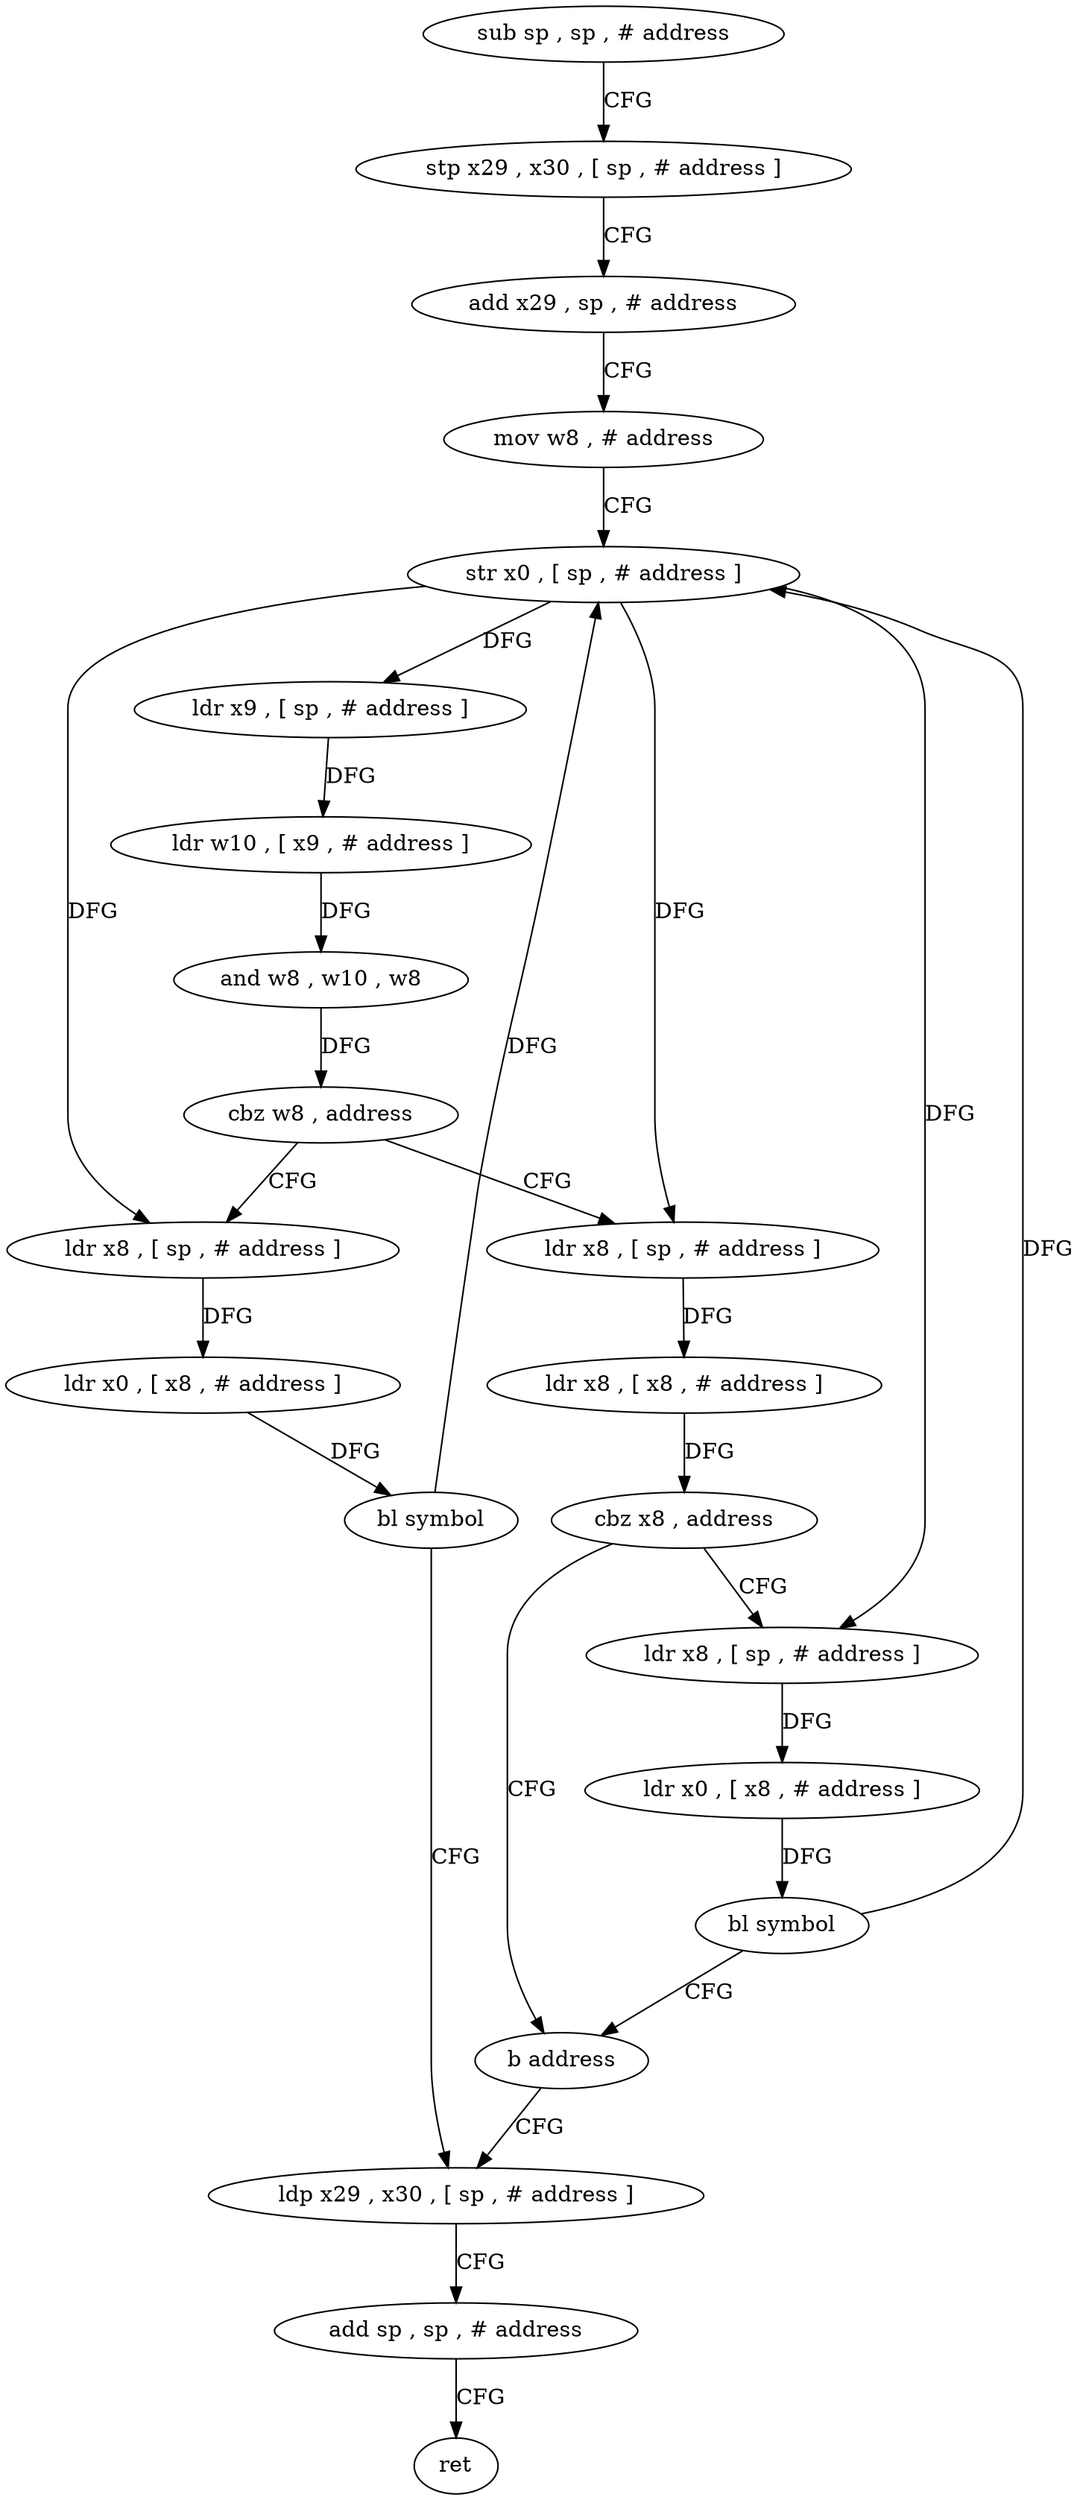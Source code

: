 digraph "func" {
"4215492" [label = "sub sp , sp , # address" ]
"4215496" [label = "stp x29 , x30 , [ sp , # address ]" ]
"4215500" [label = "add x29 , sp , # address" ]
"4215504" [label = "mov w8 , # address" ]
"4215508" [label = "str x0 , [ sp , # address ]" ]
"4215512" [label = "ldr x9 , [ sp , # address ]" ]
"4215516" [label = "ldr w10 , [ x9 , # address ]" ]
"4215520" [label = "and w8 , w10 , w8" ]
"4215524" [label = "cbz w8 , address" ]
"4215556" [label = "ldr x8 , [ sp , # address ]" ]
"4215528" [label = "ldr x8 , [ sp , # address ]" ]
"4215560" [label = "ldr x0 , [ x8 , # address ]" ]
"4215564" [label = "bl symbol" ]
"4215568" [label = "ldp x29 , x30 , [ sp , # address ]" ]
"4215532" [label = "ldr x8 , [ x8 , # address ]" ]
"4215536" [label = "cbz x8 , address" ]
"4215552" [label = "b address" ]
"4215540" [label = "ldr x8 , [ sp , # address ]" ]
"4215544" [label = "ldr x0 , [ x8 , # address ]" ]
"4215548" [label = "bl symbol" ]
"4215572" [label = "add sp , sp , # address" ]
"4215576" [label = "ret" ]
"4215492" -> "4215496" [ label = "CFG" ]
"4215496" -> "4215500" [ label = "CFG" ]
"4215500" -> "4215504" [ label = "CFG" ]
"4215504" -> "4215508" [ label = "CFG" ]
"4215508" -> "4215512" [ label = "DFG" ]
"4215508" -> "4215556" [ label = "DFG" ]
"4215508" -> "4215528" [ label = "DFG" ]
"4215508" -> "4215540" [ label = "DFG" ]
"4215512" -> "4215516" [ label = "DFG" ]
"4215516" -> "4215520" [ label = "DFG" ]
"4215520" -> "4215524" [ label = "DFG" ]
"4215524" -> "4215556" [ label = "CFG" ]
"4215524" -> "4215528" [ label = "CFG" ]
"4215556" -> "4215560" [ label = "DFG" ]
"4215528" -> "4215532" [ label = "DFG" ]
"4215560" -> "4215564" [ label = "DFG" ]
"4215564" -> "4215568" [ label = "CFG" ]
"4215564" -> "4215508" [ label = "DFG" ]
"4215568" -> "4215572" [ label = "CFG" ]
"4215532" -> "4215536" [ label = "DFG" ]
"4215536" -> "4215552" [ label = "CFG" ]
"4215536" -> "4215540" [ label = "CFG" ]
"4215552" -> "4215568" [ label = "CFG" ]
"4215540" -> "4215544" [ label = "DFG" ]
"4215544" -> "4215548" [ label = "DFG" ]
"4215548" -> "4215552" [ label = "CFG" ]
"4215548" -> "4215508" [ label = "DFG" ]
"4215572" -> "4215576" [ label = "CFG" ]
}
